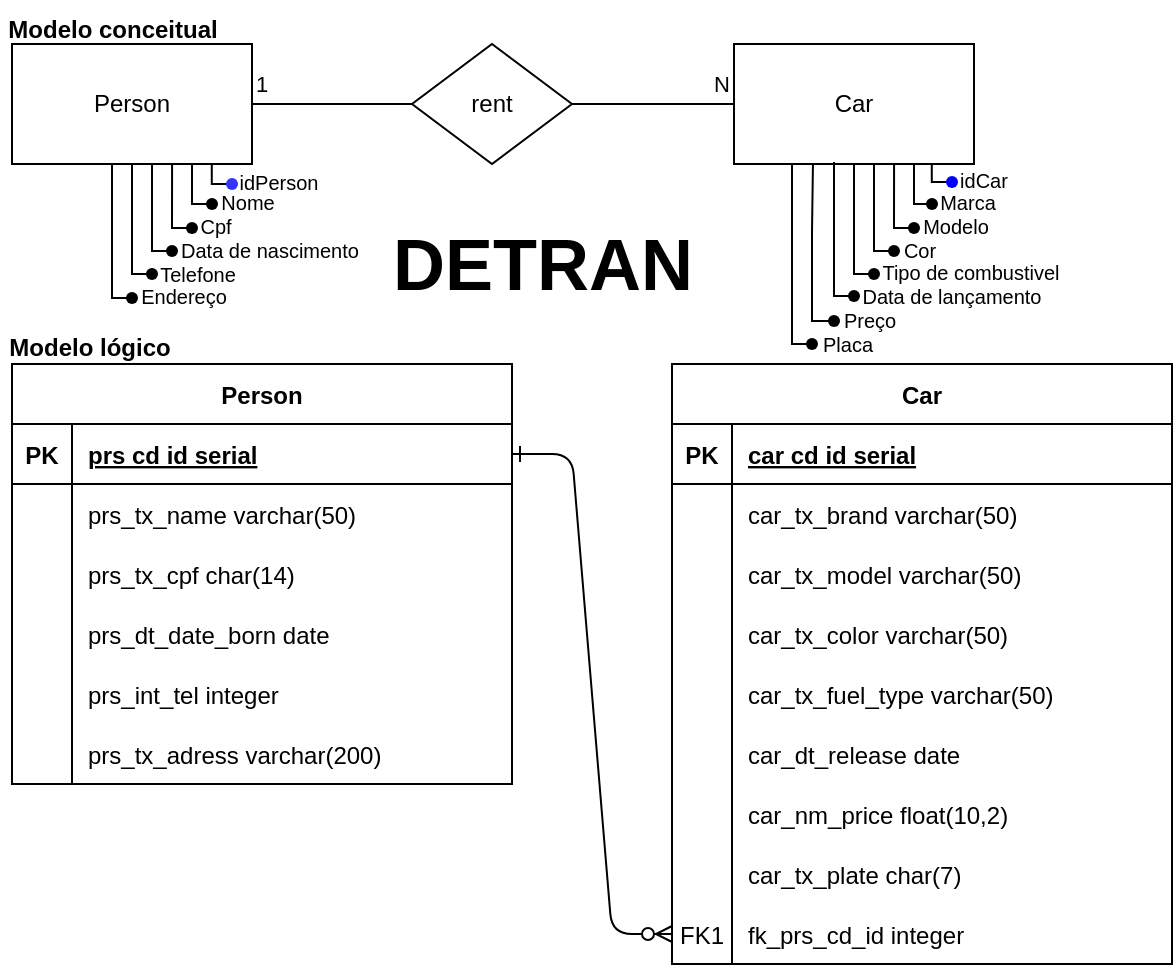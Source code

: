 <mxfile version="21.6.8" type="device">
  <diagram id="R2lEEEUBdFMjLlhIrx00" name="Page-1">
    <mxGraphModel dx="763" dy="1426" grid="1" gridSize="10" guides="1" tooltips="1" connect="1" arrows="1" fold="1" page="1" pageScale="1" pageWidth="850" pageHeight="1100" math="0" shadow="0" extFonts="Permanent Marker^https://fonts.googleapis.com/css?family=Permanent+Marker">
      <root>
        <mxCell id="0" />
        <mxCell id="1" parent="0" />
        <mxCell id="C-vyLk0tnHw3VtMMgP7b-1" value="" style="edgeStyle=entityRelationEdgeStyle;endArrow=ERzeroToMany;startArrow=ERone;endFill=1;startFill=0;entryX=0;entryY=0.5;entryDx=0;entryDy=0;" parent="1" source="C-vyLk0tnHw3VtMMgP7b-24" target="DsiTZNn70ycX-_VobmkY-86" edge="1">
          <mxGeometry width="100" height="100" relative="1" as="geometry">
            <mxPoint x="340" y="720" as="sourcePoint" />
            <mxPoint x="440" y="620" as="targetPoint" />
          </mxGeometry>
        </mxCell>
        <mxCell id="C-vyLk0tnHw3VtMMgP7b-2" value="Car" style="shape=table;startSize=30;container=1;collapsible=1;childLayout=tableLayout;fixedRows=1;rowLines=0;fontStyle=1;align=center;resizeLast=1;" parent="1" vertex="1">
          <mxGeometry x="450" y="120" width="250" height="300" as="geometry" />
        </mxCell>
        <mxCell id="C-vyLk0tnHw3VtMMgP7b-3" value="" style="shape=partialRectangle;collapsible=0;dropTarget=0;pointerEvents=0;fillColor=none;points=[[0,0.5],[1,0.5]];portConstraint=eastwest;top=0;left=0;right=0;bottom=1;" parent="C-vyLk0tnHw3VtMMgP7b-2" vertex="1">
          <mxGeometry y="30" width="250" height="30" as="geometry" />
        </mxCell>
        <mxCell id="C-vyLk0tnHw3VtMMgP7b-4" value="PK" style="shape=partialRectangle;overflow=hidden;connectable=0;fillColor=none;top=0;left=0;bottom=0;right=0;fontStyle=1;" parent="C-vyLk0tnHw3VtMMgP7b-3" vertex="1">
          <mxGeometry width="30" height="30" as="geometry">
            <mxRectangle width="30" height="30" as="alternateBounds" />
          </mxGeometry>
        </mxCell>
        <mxCell id="C-vyLk0tnHw3VtMMgP7b-5" value="car cd id serial" style="shape=partialRectangle;overflow=hidden;connectable=0;fillColor=none;top=0;left=0;bottom=0;right=0;align=left;spacingLeft=6;fontStyle=5;" parent="C-vyLk0tnHw3VtMMgP7b-3" vertex="1">
          <mxGeometry x="30" width="220" height="30" as="geometry">
            <mxRectangle width="220" height="30" as="alternateBounds" />
          </mxGeometry>
        </mxCell>
        <mxCell id="C-vyLk0tnHw3VtMMgP7b-6" value="" style="shape=partialRectangle;collapsible=0;dropTarget=0;pointerEvents=0;fillColor=none;points=[[0,0.5],[1,0.5]];portConstraint=eastwest;top=0;left=0;right=0;bottom=0;" parent="C-vyLk0tnHw3VtMMgP7b-2" vertex="1">
          <mxGeometry y="60" width="250" height="30" as="geometry" />
        </mxCell>
        <mxCell id="C-vyLk0tnHw3VtMMgP7b-7" value="" style="shape=partialRectangle;overflow=hidden;connectable=0;fillColor=none;top=0;left=0;bottom=0;right=0;" parent="C-vyLk0tnHw3VtMMgP7b-6" vertex="1">
          <mxGeometry width="30" height="30" as="geometry">
            <mxRectangle width="30" height="30" as="alternateBounds" />
          </mxGeometry>
        </mxCell>
        <mxCell id="C-vyLk0tnHw3VtMMgP7b-8" value="car_tx_brand varchar(50)" style="shape=partialRectangle;overflow=hidden;connectable=0;fillColor=none;top=0;left=0;bottom=0;right=0;align=left;spacingLeft=6;" parent="C-vyLk0tnHw3VtMMgP7b-6" vertex="1">
          <mxGeometry x="30" width="220" height="30" as="geometry">
            <mxRectangle width="220" height="30" as="alternateBounds" />
          </mxGeometry>
        </mxCell>
        <mxCell id="C-vyLk0tnHw3VtMMgP7b-9" value="" style="shape=partialRectangle;collapsible=0;dropTarget=0;pointerEvents=0;fillColor=none;points=[[0,0.5],[1,0.5]];portConstraint=eastwest;top=0;left=0;right=0;bottom=0;" parent="C-vyLk0tnHw3VtMMgP7b-2" vertex="1">
          <mxGeometry y="90" width="250" height="30" as="geometry" />
        </mxCell>
        <mxCell id="C-vyLk0tnHw3VtMMgP7b-10" value="" style="shape=partialRectangle;overflow=hidden;connectable=0;fillColor=none;top=0;left=0;bottom=0;right=0;" parent="C-vyLk0tnHw3VtMMgP7b-9" vertex="1">
          <mxGeometry width="30" height="30" as="geometry">
            <mxRectangle width="30" height="30" as="alternateBounds" />
          </mxGeometry>
        </mxCell>
        <mxCell id="C-vyLk0tnHw3VtMMgP7b-11" value="car_tx_model varchar(50)" style="shape=partialRectangle;overflow=hidden;connectable=0;fillColor=none;top=0;left=0;bottom=0;right=0;align=left;spacingLeft=6;" parent="C-vyLk0tnHw3VtMMgP7b-9" vertex="1">
          <mxGeometry x="30" width="220" height="30" as="geometry">
            <mxRectangle width="220" height="30" as="alternateBounds" />
          </mxGeometry>
        </mxCell>
        <mxCell id="DsiTZNn70ycX-_VobmkY-77" value="" style="shape=partialRectangle;collapsible=0;dropTarget=0;pointerEvents=0;fillColor=none;points=[[0,0.5],[1,0.5]];portConstraint=eastwest;top=0;left=0;right=0;bottom=0;" vertex="1" parent="C-vyLk0tnHw3VtMMgP7b-2">
          <mxGeometry y="120" width="250" height="30" as="geometry" />
        </mxCell>
        <mxCell id="DsiTZNn70ycX-_VobmkY-78" value="" style="shape=partialRectangle;overflow=hidden;connectable=0;fillColor=none;top=0;left=0;bottom=0;right=0;" vertex="1" parent="DsiTZNn70ycX-_VobmkY-77">
          <mxGeometry width="30" height="30" as="geometry">
            <mxRectangle width="30" height="30" as="alternateBounds" />
          </mxGeometry>
        </mxCell>
        <mxCell id="DsiTZNn70ycX-_VobmkY-79" value="car_tx_color varchar(50)" style="shape=partialRectangle;overflow=hidden;connectable=0;fillColor=none;top=0;left=0;bottom=0;right=0;align=left;spacingLeft=6;" vertex="1" parent="DsiTZNn70ycX-_VobmkY-77">
          <mxGeometry x="30" width="220" height="30" as="geometry">
            <mxRectangle width="220" height="30" as="alternateBounds" />
          </mxGeometry>
        </mxCell>
        <mxCell id="DsiTZNn70ycX-_VobmkY-74" value="" style="shape=partialRectangle;collapsible=0;dropTarget=0;pointerEvents=0;fillColor=none;points=[[0,0.5],[1,0.5]];portConstraint=eastwest;top=0;left=0;right=0;bottom=0;" vertex="1" parent="C-vyLk0tnHw3VtMMgP7b-2">
          <mxGeometry y="150" width="250" height="30" as="geometry" />
        </mxCell>
        <mxCell id="DsiTZNn70ycX-_VobmkY-75" value="" style="shape=partialRectangle;overflow=hidden;connectable=0;fillColor=none;top=0;left=0;bottom=0;right=0;" vertex="1" parent="DsiTZNn70ycX-_VobmkY-74">
          <mxGeometry width="30" height="30" as="geometry">
            <mxRectangle width="30" height="30" as="alternateBounds" />
          </mxGeometry>
        </mxCell>
        <mxCell id="DsiTZNn70ycX-_VobmkY-76" value="car_tx_fuel_type varchar(50)" style="shape=partialRectangle;overflow=hidden;connectable=0;fillColor=none;top=0;left=0;bottom=0;right=0;align=left;spacingLeft=6;" vertex="1" parent="DsiTZNn70ycX-_VobmkY-74">
          <mxGeometry x="30" width="220" height="30" as="geometry">
            <mxRectangle width="220" height="30" as="alternateBounds" />
          </mxGeometry>
        </mxCell>
        <mxCell id="DsiTZNn70ycX-_VobmkY-55" value="" style="shape=partialRectangle;collapsible=0;dropTarget=0;pointerEvents=0;fillColor=none;points=[[0,0.5],[1,0.5]];portConstraint=eastwest;top=0;left=0;right=0;bottom=0;" vertex="1" parent="C-vyLk0tnHw3VtMMgP7b-2">
          <mxGeometry y="180" width="250" height="30" as="geometry" />
        </mxCell>
        <mxCell id="DsiTZNn70ycX-_VobmkY-56" value="" style="shape=partialRectangle;overflow=hidden;connectable=0;fillColor=none;top=0;left=0;bottom=0;right=0;" vertex="1" parent="DsiTZNn70ycX-_VobmkY-55">
          <mxGeometry width="30" height="30" as="geometry">
            <mxRectangle width="30" height="30" as="alternateBounds" />
          </mxGeometry>
        </mxCell>
        <mxCell id="DsiTZNn70ycX-_VobmkY-57" value="car_dt_release date" style="shape=partialRectangle;overflow=hidden;connectable=0;fillColor=none;top=0;left=0;bottom=0;right=0;align=left;spacingLeft=6;" vertex="1" parent="DsiTZNn70ycX-_VobmkY-55">
          <mxGeometry x="30" width="220" height="30" as="geometry">
            <mxRectangle width="220" height="30" as="alternateBounds" />
          </mxGeometry>
        </mxCell>
        <mxCell id="DsiTZNn70ycX-_VobmkY-97" value="" style="shape=partialRectangle;collapsible=0;dropTarget=0;pointerEvents=0;fillColor=none;points=[[0,0.5],[1,0.5]];portConstraint=eastwest;top=0;left=0;right=0;bottom=0;" vertex="1" parent="C-vyLk0tnHw3VtMMgP7b-2">
          <mxGeometry y="210" width="250" height="30" as="geometry" />
        </mxCell>
        <mxCell id="DsiTZNn70ycX-_VobmkY-98" value="" style="shape=partialRectangle;overflow=hidden;connectable=0;fillColor=none;top=0;left=0;bottom=0;right=0;" vertex="1" parent="DsiTZNn70ycX-_VobmkY-97">
          <mxGeometry width="30" height="30" as="geometry">
            <mxRectangle width="30" height="30" as="alternateBounds" />
          </mxGeometry>
        </mxCell>
        <mxCell id="DsiTZNn70ycX-_VobmkY-99" value="car_nm_price float(10,2)" style="shape=partialRectangle;overflow=hidden;connectable=0;fillColor=none;top=0;left=0;bottom=0;right=0;align=left;spacingLeft=6;" vertex="1" parent="DsiTZNn70ycX-_VobmkY-97">
          <mxGeometry x="30" width="220" height="30" as="geometry">
            <mxRectangle width="220" height="30" as="alternateBounds" />
          </mxGeometry>
        </mxCell>
        <mxCell id="DsiTZNn70ycX-_VobmkY-100" value="" style="shape=partialRectangle;collapsible=0;dropTarget=0;pointerEvents=0;fillColor=none;points=[[0,0.5],[1,0.5]];portConstraint=eastwest;top=0;left=0;right=0;bottom=0;" vertex="1" parent="C-vyLk0tnHw3VtMMgP7b-2">
          <mxGeometry y="240" width="250" height="30" as="geometry" />
        </mxCell>
        <mxCell id="DsiTZNn70ycX-_VobmkY-101" value="" style="shape=partialRectangle;overflow=hidden;connectable=0;fillColor=none;top=0;left=0;bottom=0;right=0;" vertex="1" parent="DsiTZNn70ycX-_VobmkY-100">
          <mxGeometry width="30" height="30" as="geometry">
            <mxRectangle width="30" height="30" as="alternateBounds" />
          </mxGeometry>
        </mxCell>
        <mxCell id="DsiTZNn70ycX-_VobmkY-102" value="car_tx_plate char(7)" style="shape=partialRectangle;overflow=hidden;connectable=0;fillColor=none;top=0;left=0;bottom=0;right=0;align=left;spacingLeft=6;" vertex="1" parent="DsiTZNn70ycX-_VobmkY-100">
          <mxGeometry x="30" width="220" height="30" as="geometry">
            <mxRectangle width="220" height="30" as="alternateBounds" />
          </mxGeometry>
        </mxCell>
        <mxCell id="DsiTZNn70ycX-_VobmkY-86" value="" style="shape=partialRectangle;collapsible=0;dropTarget=0;pointerEvents=0;fillColor=none;points=[[0,0.5],[1,0.5]];portConstraint=eastwest;top=0;left=0;right=0;bottom=0;" vertex="1" parent="C-vyLk0tnHw3VtMMgP7b-2">
          <mxGeometry y="270" width="250" height="30" as="geometry" />
        </mxCell>
        <mxCell id="DsiTZNn70ycX-_VobmkY-87" value="FK1" style="shape=partialRectangle;overflow=hidden;connectable=0;fillColor=none;top=0;left=0;bottom=0;right=0;" vertex="1" parent="DsiTZNn70ycX-_VobmkY-86">
          <mxGeometry width="30" height="30" as="geometry">
            <mxRectangle width="30" height="30" as="alternateBounds" />
          </mxGeometry>
        </mxCell>
        <mxCell id="DsiTZNn70ycX-_VobmkY-88" value="fk_prs_cd_id integer" style="shape=partialRectangle;overflow=hidden;connectable=0;fillColor=none;top=0;left=0;bottom=0;right=0;align=left;spacingLeft=6;" vertex="1" parent="DsiTZNn70ycX-_VobmkY-86">
          <mxGeometry x="30" width="220" height="30" as="geometry">
            <mxRectangle width="220" height="30" as="alternateBounds" />
          </mxGeometry>
        </mxCell>
        <mxCell id="C-vyLk0tnHw3VtMMgP7b-23" value="Person" style="shape=table;startSize=30;container=1;collapsible=1;childLayout=tableLayout;fixedRows=1;rowLines=0;fontStyle=1;align=center;resizeLast=1;" parent="1" vertex="1">
          <mxGeometry x="120" y="120" width="250" height="210" as="geometry" />
        </mxCell>
        <mxCell id="C-vyLk0tnHw3VtMMgP7b-24" value="" style="shape=partialRectangle;collapsible=0;dropTarget=0;pointerEvents=0;fillColor=none;points=[[0,0.5],[1,0.5]];portConstraint=eastwest;top=0;left=0;right=0;bottom=1;" parent="C-vyLk0tnHw3VtMMgP7b-23" vertex="1">
          <mxGeometry y="30" width="250" height="30" as="geometry" />
        </mxCell>
        <mxCell id="C-vyLk0tnHw3VtMMgP7b-25" value="PK" style="shape=partialRectangle;overflow=hidden;connectable=0;fillColor=none;top=0;left=0;bottom=0;right=0;fontStyle=1;" parent="C-vyLk0tnHw3VtMMgP7b-24" vertex="1">
          <mxGeometry width="30" height="30" as="geometry">
            <mxRectangle width="30" height="30" as="alternateBounds" />
          </mxGeometry>
        </mxCell>
        <mxCell id="C-vyLk0tnHw3VtMMgP7b-26" value="prs cd id serial" style="shape=partialRectangle;overflow=hidden;connectable=0;fillColor=none;top=0;left=0;bottom=0;right=0;align=left;spacingLeft=6;fontStyle=5;" parent="C-vyLk0tnHw3VtMMgP7b-24" vertex="1">
          <mxGeometry x="30" width="220" height="30" as="geometry">
            <mxRectangle width="220" height="30" as="alternateBounds" />
          </mxGeometry>
        </mxCell>
        <mxCell id="C-vyLk0tnHw3VtMMgP7b-27" value="" style="shape=partialRectangle;collapsible=0;dropTarget=0;pointerEvents=0;fillColor=none;points=[[0,0.5],[1,0.5]];portConstraint=eastwest;top=0;left=0;right=0;bottom=0;" parent="C-vyLk0tnHw3VtMMgP7b-23" vertex="1">
          <mxGeometry y="60" width="250" height="30" as="geometry" />
        </mxCell>
        <mxCell id="C-vyLk0tnHw3VtMMgP7b-28" value="" style="shape=partialRectangle;overflow=hidden;connectable=0;fillColor=none;top=0;left=0;bottom=0;right=0;" parent="C-vyLk0tnHw3VtMMgP7b-27" vertex="1">
          <mxGeometry width="30" height="30" as="geometry">
            <mxRectangle width="30" height="30" as="alternateBounds" />
          </mxGeometry>
        </mxCell>
        <mxCell id="C-vyLk0tnHw3VtMMgP7b-29" value="prs_tx_name varchar(50)" style="shape=partialRectangle;overflow=hidden;connectable=0;fillColor=none;top=0;left=0;bottom=0;right=0;align=left;spacingLeft=6;" parent="C-vyLk0tnHw3VtMMgP7b-27" vertex="1">
          <mxGeometry x="30" width="220" height="30" as="geometry">
            <mxRectangle width="220" height="30" as="alternateBounds" />
          </mxGeometry>
        </mxCell>
        <mxCell id="DsiTZNn70ycX-_VobmkY-1" value="" style="shape=partialRectangle;collapsible=0;dropTarget=0;pointerEvents=0;fillColor=none;points=[[0,0.5],[1,0.5]];portConstraint=eastwest;top=0;left=0;right=0;bottom=0;" vertex="1" parent="C-vyLk0tnHw3VtMMgP7b-23">
          <mxGeometry y="90" width="250" height="30" as="geometry" />
        </mxCell>
        <mxCell id="DsiTZNn70ycX-_VobmkY-2" value="" style="shape=partialRectangle;overflow=hidden;connectable=0;fillColor=none;top=0;left=0;bottom=0;right=0;" vertex="1" parent="DsiTZNn70ycX-_VobmkY-1">
          <mxGeometry width="30" height="30" as="geometry">
            <mxRectangle width="30" height="30" as="alternateBounds" />
          </mxGeometry>
        </mxCell>
        <mxCell id="DsiTZNn70ycX-_VobmkY-3" value="prs_tx_cpf char(14)" style="shape=partialRectangle;overflow=hidden;connectable=0;fillColor=none;top=0;left=0;bottom=0;right=0;align=left;spacingLeft=6;" vertex="1" parent="DsiTZNn70ycX-_VobmkY-1">
          <mxGeometry x="30" width="220" height="30" as="geometry">
            <mxRectangle width="220" height="30" as="alternateBounds" />
          </mxGeometry>
        </mxCell>
        <mxCell id="DsiTZNn70ycX-_VobmkY-4" value="" style="shape=partialRectangle;collapsible=0;dropTarget=0;pointerEvents=0;fillColor=none;points=[[0,0.5],[1,0.5]];portConstraint=eastwest;top=0;left=0;right=0;bottom=0;" vertex="1" parent="C-vyLk0tnHw3VtMMgP7b-23">
          <mxGeometry y="120" width="250" height="30" as="geometry" />
        </mxCell>
        <mxCell id="DsiTZNn70ycX-_VobmkY-5" value="" style="shape=partialRectangle;overflow=hidden;connectable=0;fillColor=none;top=0;left=0;bottom=0;right=0;" vertex="1" parent="DsiTZNn70ycX-_VobmkY-4">
          <mxGeometry width="30" height="30" as="geometry">
            <mxRectangle width="30" height="30" as="alternateBounds" />
          </mxGeometry>
        </mxCell>
        <mxCell id="DsiTZNn70ycX-_VobmkY-6" value="prs_dt_date_born date" style="shape=partialRectangle;overflow=hidden;connectable=0;fillColor=none;top=0;left=0;bottom=0;right=0;align=left;spacingLeft=6;" vertex="1" parent="DsiTZNn70ycX-_VobmkY-4">
          <mxGeometry x="30" width="220" height="30" as="geometry">
            <mxRectangle width="220" height="30" as="alternateBounds" />
          </mxGeometry>
        </mxCell>
        <mxCell id="DsiTZNn70ycX-_VobmkY-7" value="" style="shape=partialRectangle;collapsible=0;dropTarget=0;pointerEvents=0;fillColor=none;points=[[0,0.5],[1,0.5]];portConstraint=eastwest;top=0;left=0;right=0;bottom=0;" vertex="1" parent="C-vyLk0tnHw3VtMMgP7b-23">
          <mxGeometry y="150" width="250" height="30" as="geometry" />
        </mxCell>
        <mxCell id="DsiTZNn70ycX-_VobmkY-8" value="" style="shape=partialRectangle;overflow=hidden;connectable=0;fillColor=none;top=0;left=0;bottom=0;right=0;" vertex="1" parent="DsiTZNn70ycX-_VobmkY-7">
          <mxGeometry width="30" height="30" as="geometry">
            <mxRectangle width="30" height="30" as="alternateBounds" />
          </mxGeometry>
        </mxCell>
        <mxCell id="DsiTZNn70ycX-_VobmkY-9" value="prs_int_tel integer" style="shape=partialRectangle;overflow=hidden;connectable=0;fillColor=none;top=0;left=0;bottom=0;right=0;align=left;spacingLeft=6;" vertex="1" parent="DsiTZNn70ycX-_VobmkY-7">
          <mxGeometry x="30" width="220" height="30" as="geometry">
            <mxRectangle width="220" height="30" as="alternateBounds" />
          </mxGeometry>
        </mxCell>
        <mxCell id="DsiTZNn70ycX-_VobmkY-33" value="" style="shape=partialRectangle;collapsible=0;dropTarget=0;pointerEvents=0;fillColor=none;points=[[0,0.5],[1,0.5]];portConstraint=eastwest;top=0;left=0;right=0;bottom=0;" vertex="1" parent="C-vyLk0tnHw3VtMMgP7b-23">
          <mxGeometry y="180" width="250" height="30" as="geometry" />
        </mxCell>
        <mxCell id="DsiTZNn70ycX-_VobmkY-34" value="" style="shape=partialRectangle;overflow=hidden;connectable=0;fillColor=none;top=0;left=0;bottom=0;right=0;" vertex="1" parent="DsiTZNn70ycX-_VobmkY-33">
          <mxGeometry width="30" height="30" as="geometry">
            <mxRectangle width="30" height="30" as="alternateBounds" />
          </mxGeometry>
        </mxCell>
        <mxCell id="DsiTZNn70ycX-_VobmkY-35" value="prs_tx_adress varchar(200)" style="shape=partialRectangle;overflow=hidden;connectable=0;fillColor=none;top=0;left=0;bottom=0;right=0;align=left;spacingLeft=6;" vertex="1" parent="DsiTZNn70ycX-_VobmkY-33">
          <mxGeometry x="30" width="220" height="30" as="geometry">
            <mxRectangle width="220" height="30" as="alternateBounds" />
          </mxGeometry>
        </mxCell>
        <mxCell id="DsiTZNn70ycX-_VobmkY-10" value="Person" style="rounded=0;whiteSpace=wrap;html=1;" vertex="1" parent="1">
          <mxGeometry x="120" y="-40" width="120" height="60" as="geometry" />
        </mxCell>
        <mxCell id="DsiTZNn70ycX-_VobmkY-12" value="rent" style="rhombus;whiteSpace=wrap;html=1;" vertex="1" parent="1">
          <mxGeometry x="320" y="-40" width="80" height="60" as="geometry" />
        </mxCell>
        <mxCell id="DsiTZNn70ycX-_VobmkY-13" value="" style="endArrow=none;html=1;rounded=0;exitX=1;exitY=0.5;exitDx=0;exitDy=0;entryX=0;entryY=0.5;entryDx=0;entryDy=0;" edge="1" parent="1" source="DsiTZNn70ycX-_VobmkY-10" target="DsiTZNn70ycX-_VobmkY-12">
          <mxGeometry width="50" height="50" relative="1" as="geometry">
            <mxPoint x="360" y="150" as="sourcePoint" />
            <mxPoint x="410" y="100" as="targetPoint" />
          </mxGeometry>
        </mxCell>
        <mxCell id="DsiTZNn70ycX-_VobmkY-14" value="" style="endArrow=none;html=1;rounded=0;entryX=0;entryY=0.5;entryDx=0;entryDy=0;" edge="1" parent="1">
          <mxGeometry width="50" height="50" relative="1" as="geometry">
            <mxPoint x="400" y="-10" as="sourcePoint" />
            <mxPoint x="490" y="-10" as="targetPoint" />
          </mxGeometry>
        </mxCell>
        <mxCell id="DsiTZNn70ycX-_VobmkY-16" style="edgeStyle=orthogonalEdgeStyle;rounded=0;orthogonalLoop=1;jettySize=auto;html=1;entryX=0.75;entryY=1;entryDx=0;entryDy=0;endArrow=none;endFill=0;" edge="1" parent="1" source="DsiTZNn70ycX-_VobmkY-15" target="DsiTZNn70ycX-_VobmkY-10">
          <mxGeometry relative="1" as="geometry" />
        </mxCell>
        <mxCell id="DsiTZNn70ycX-_VobmkY-15" value="" style="shape=waypoint;sketch=0;fillStyle=solid;size=6;pointerEvents=1;points=[];fillColor=none;resizable=0;rotatable=0;perimeter=centerPerimeter;snapToPoint=1;" vertex="1" parent="1">
          <mxGeometry x="210" y="30" width="20" height="20" as="geometry" />
        </mxCell>
        <mxCell id="DsiTZNn70ycX-_VobmkY-18" value="&lt;font style=&quot;font-size: 10px;&quot;&gt;Nome&lt;/font&gt;" style="text;html=1;strokeColor=none;fillColor=none;align=center;verticalAlign=middle;whiteSpace=wrap;rounded=0;" vertex="1" parent="1">
          <mxGeometry x="220" y="31" width="36" height="15" as="geometry" />
        </mxCell>
        <mxCell id="DsiTZNn70ycX-_VobmkY-19" value="&lt;font style=&quot;font-size: 10px;&quot;&gt;Cpf&lt;/font&gt;" style="text;html=1;strokeColor=none;fillColor=none;align=center;verticalAlign=middle;whiteSpace=wrap;rounded=0;" vertex="1" parent="1">
          <mxGeometry x="209" y="43" width="26" height="15" as="geometry" />
        </mxCell>
        <mxCell id="DsiTZNn70ycX-_VobmkY-21" style="edgeStyle=orthogonalEdgeStyle;rounded=0;orthogonalLoop=1;jettySize=auto;html=1;entryX=0.667;entryY=1;entryDx=0;entryDy=0;entryPerimeter=0;endArrow=none;endFill=0;" edge="1" parent="1" source="DsiTZNn70ycX-_VobmkY-20" target="DsiTZNn70ycX-_VobmkY-10">
          <mxGeometry relative="1" as="geometry" />
        </mxCell>
        <mxCell id="DsiTZNn70ycX-_VobmkY-20" value="" style="shape=waypoint;sketch=0;fillStyle=solid;size=6;pointerEvents=1;points=[];fillColor=none;resizable=0;rotatable=0;perimeter=centerPerimeter;snapToPoint=1;" vertex="1" parent="1">
          <mxGeometry x="200" y="42" width="20" height="20" as="geometry" />
        </mxCell>
        <mxCell id="DsiTZNn70ycX-_VobmkY-23" value="&lt;font style=&quot;font-size: 10px;&quot;&gt;Data de nascimento&lt;/font&gt;" style="text;html=1;strokeColor=none;fillColor=none;align=center;verticalAlign=middle;whiteSpace=wrap;rounded=0;" vertex="1" parent="1">
          <mxGeometry x="201" y="55" width="96" height="15" as="geometry" />
        </mxCell>
        <mxCell id="DsiTZNn70ycX-_VobmkY-25" style="edgeStyle=orthogonalEdgeStyle;shape=connector;rounded=0;orthogonalLoop=1;jettySize=auto;html=1;labelBackgroundColor=default;strokeColor=default;fontFamily=Helvetica;fontSize=11;fontColor=default;endArrow=none;endFill=0;" edge="1" parent="1" source="DsiTZNn70ycX-_VobmkY-24">
          <mxGeometry relative="1" as="geometry">
            <mxPoint x="214" y="64.5" as="sourcePoint" />
            <mxPoint x="190" y="20" as="targetPoint" />
            <Array as="points">
              <mxPoint x="190" y="64" />
            </Array>
          </mxGeometry>
        </mxCell>
        <mxCell id="DsiTZNn70ycX-_VobmkY-24" value="" style="shape=waypoint;sketch=0;fillStyle=solid;size=6;pointerEvents=1;points=[];fillColor=none;resizable=0;rotatable=0;perimeter=centerPerimeter;snapToPoint=1;" vertex="1" parent="1">
          <mxGeometry x="190" y="53.5" width="20" height="20" as="geometry" />
        </mxCell>
        <mxCell id="DsiTZNn70ycX-_VobmkY-27" value="&lt;font style=&quot;font-size: 10px;&quot;&gt;Telefone&lt;/font&gt;" style="text;html=1;strokeColor=none;fillColor=none;align=center;verticalAlign=middle;whiteSpace=wrap;rounded=0;" vertex="1" parent="1">
          <mxGeometry x="190" y="67" width="46" height="15" as="geometry" />
        </mxCell>
        <mxCell id="DsiTZNn70ycX-_VobmkY-29" style="edgeStyle=orthogonalEdgeStyle;shape=connector;rounded=0;orthogonalLoop=1;jettySize=auto;html=1;labelBackgroundColor=default;strokeColor=default;fontFamily=Helvetica;fontSize=11;fontColor=default;endArrow=none;endFill=0;entryX=0.5;entryY=1;entryDx=0;entryDy=0;" edge="1" parent="1" source="DsiTZNn70ycX-_VobmkY-28" target="DsiTZNn70ycX-_VobmkY-10">
          <mxGeometry relative="1" as="geometry">
            <mxPoint x="180" y="78" as="targetPoint" />
            <Array as="points">
              <mxPoint x="180" y="75" />
            </Array>
          </mxGeometry>
        </mxCell>
        <mxCell id="DsiTZNn70ycX-_VobmkY-28" value="" style="shape=waypoint;sketch=0;fillStyle=solid;size=6;pointerEvents=1;points=[];fillColor=none;resizable=0;rotatable=0;perimeter=centerPerimeter;snapToPoint=1;" vertex="1" parent="1">
          <mxGeometry x="180" y="65" width="20" height="20" as="geometry" />
        </mxCell>
        <mxCell id="DsiTZNn70ycX-_VobmkY-30" value="&lt;font style=&quot;font-size: 10px;&quot;&gt;Endereço&lt;/font&gt;" style="text;html=1;strokeColor=none;fillColor=none;align=center;verticalAlign=middle;whiteSpace=wrap;rounded=0;" vertex="1" parent="1">
          <mxGeometry x="183" y="78" width="46" height="15" as="geometry" />
        </mxCell>
        <mxCell id="DsiTZNn70ycX-_VobmkY-32" style="edgeStyle=orthogonalEdgeStyle;shape=connector;rounded=0;orthogonalLoop=1;jettySize=auto;html=1;labelBackgroundColor=default;strokeColor=default;fontFamily=Helvetica;fontSize=11;fontColor=default;endArrow=none;endFill=0;" edge="1" parent="1" source="DsiTZNn70ycX-_VobmkY-31">
          <mxGeometry relative="1" as="geometry">
            <mxPoint x="170" y="20" as="targetPoint" />
            <Array as="points">
              <mxPoint x="170" y="87" />
            </Array>
          </mxGeometry>
        </mxCell>
        <mxCell id="DsiTZNn70ycX-_VobmkY-31" value="" style="shape=waypoint;sketch=0;fillStyle=solid;size=6;pointerEvents=1;points=[];fillColor=none;resizable=0;rotatable=0;perimeter=centerPerimeter;snapToPoint=1;" vertex="1" parent="1">
          <mxGeometry x="170" y="77" width="20" height="20" as="geometry" />
        </mxCell>
        <mxCell id="DsiTZNn70ycX-_VobmkY-36" value="1" style="text;html=1;strokeColor=none;fillColor=none;align=center;verticalAlign=middle;whiteSpace=wrap;rounded=0;fontSize=11;fontFamily=Helvetica;fontColor=default;" vertex="1" parent="1">
          <mxGeometry x="240" y="-30" width="10" height="20" as="geometry" />
        </mxCell>
        <mxCell id="DsiTZNn70ycX-_VobmkY-37" value="N" style="text;html=1;strokeColor=none;fillColor=none;align=center;verticalAlign=middle;whiteSpace=wrap;rounded=0;fontSize=11;fontFamily=Helvetica;fontColor=default;" vertex="1" parent="1">
          <mxGeometry x="470" y="-30" width="10" height="20" as="geometry" />
        </mxCell>
        <mxCell id="DsiTZNn70ycX-_VobmkY-38" value="Car" style="rounded=0;whiteSpace=wrap;html=1;" vertex="1" parent="1">
          <mxGeometry x="481" y="-40" width="120" height="60" as="geometry" />
        </mxCell>
        <mxCell id="DsiTZNn70ycX-_VobmkY-39" style="edgeStyle=orthogonalEdgeStyle;rounded=0;orthogonalLoop=1;jettySize=auto;html=1;entryX=0.75;entryY=1;entryDx=0;entryDy=0;endArrow=none;endFill=0;" edge="1" parent="1" source="DsiTZNn70ycX-_VobmkY-40" target="DsiTZNn70ycX-_VobmkY-38">
          <mxGeometry relative="1" as="geometry" />
        </mxCell>
        <mxCell id="DsiTZNn70ycX-_VobmkY-40" value="" style="shape=waypoint;sketch=0;fillStyle=solid;size=6;pointerEvents=1;points=[];fillColor=none;resizable=0;rotatable=0;perimeter=centerPerimeter;snapToPoint=1;" vertex="1" parent="1">
          <mxGeometry x="570" y="30" width="20" height="20" as="geometry" />
        </mxCell>
        <mxCell id="DsiTZNn70ycX-_VobmkY-41" value="&lt;font style=&quot;font-size: 10px;&quot;&gt;Marca&lt;/font&gt;" style="text;html=1;strokeColor=none;fillColor=none;align=center;verticalAlign=middle;whiteSpace=wrap;rounded=0;" vertex="1" parent="1">
          <mxGeometry x="580" y="31" width="36" height="15" as="geometry" />
        </mxCell>
        <mxCell id="DsiTZNn70ycX-_VobmkY-42" value="&lt;span style=&quot;font-size: 10px;&quot;&gt;Modelo&lt;/span&gt;" style="text;html=1;strokeColor=none;fillColor=none;align=center;verticalAlign=middle;whiteSpace=wrap;rounded=0;" vertex="1" parent="1">
          <mxGeometry x="574" y="42" width="36" height="17" as="geometry" />
        </mxCell>
        <mxCell id="DsiTZNn70ycX-_VobmkY-43" style="edgeStyle=orthogonalEdgeStyle;rounded=0;orthogonalLoop=1;jettySize=auto;html=1;entryX=0.667;entryY=1;entryDx=0;entryDy=0;entryPerimeter=0;endArrow=none;endFill=0;" edge="1" parent="1" source="DsiTZNn70ycX-_VobmkY-44" target="DsiTZNn70ycX-_VobmkY-38">
          <mxGeometry relative="1" as="geometry" />
        </mxCell>
        <mxCell id="DsiTZNn70ycX-_VobmkY-44" value="" style="shape=waypoint;sketch=0;fillStyle=solid;size=6;pointerEvents=1;points=[];fillColor=none;resizable=0;rotatable=0;perimeter=centerPerimeter;snapToPoint=1;" vertex="1" parent="1">
          <mxGeometry x="561" y="42" width="20" height="20" as="geometry" />
        </mxCell>
        <mxCell id="DsiTZNn70ycX-_VobmkY-45" value="&lt;font style=&quot;font-size: 10px;&quot;&gt;Data de lançamento&lt;/font&gt;" style="text;html=1;strokeColor=none;fillColor=none;align=center;verticalAlign=middle;whiteSpace=wrap;rounded=0;" vertex="1" parent="1">
          <mxGeometry x="542" y="78" width="96" height="15" as="geometry" />
        </mxCell>
        <mxCell id="DsiTZNn70ycX-_VobmkY-46" style="edgeStyle=orthogonalEdgeStyle;shape=connector;rounded=0;orthogonalLoop=1;jettySize=auto;html=1;labelBackgroundColor=default;strokeColor=default;fontFamily=Helvetica;fontSize=11;fontColor=default;endArrow=none;endFill=0;" edge="1" parent="1" source="DsiTZNn70ycX-_VobmkY-47">
          <mxGeometry relative="1" as="geometry">
            <mxPoint x="575" y="64.5" as="sourcePoint" />
            <mxPoint x="551" y="20" as="targetPoint" />
            <Array as="points">
              <mxPoint x="551" y="64" />
            </Array>
          </mxGeometry>
        </mxCell>
        <mxCell id="DsiTZNn70ycX-_VobmkY-47" value="" style="shape=waypoint;sketch=0;fillStyle=solid;size=6;pointerEvents=1;points=[];fillColor=none;resizable=0;rotatable=0;perimeter=centerPerimeter;snapToPoint=1;" vertex="1" parent="1">
          <mxGeometry x="551" y="53.5" width="20" height="20" as="geometry" />
        </mxCell>
        <mxCell id="DsiTZNn70ycX-_VobmkY-48" value="&lt;font style=&quot;font-size: 10px;&quot;&gt;Tipo de combustivel&lt;/font&gt;" style="text;html=1;strokeColor=none;fillColor=none;align=center;verticalAlign=middle;whiteSpace=wrap;rounded=0;" vertex="1" parent="1">
          <mxGeometry x="552" y="66" width="95" height="15" as="geometry" />
        </mxCell>
        <mxCell id="DsiTZNn70ycX-_VobmkY-49" style="edgeStyle=orthogonalEdgeStyle;shape=connector;rounded=0;orthogonalLoop=1;jettySize=auto;html=1;labelBackgroundColor=default;strokeColor=default;fontFamily=Helvetica;fontSize=11;fontColor=default;endArrow=none;endFill=0;entryX=0.5;entryY=1;entryDx=0;entryDy=0;" edge="1" parent="1" source="DsiTZNn70ycX-_VobmkY-50" target="DsiTZNn70ycX-_VobmkY-38">
          <mxGeometry relative="1" as="geometry">
            <mxPoint x="541" y="78" as="targetPoint" />
            <Array as="points">
              <mxPoint x="541" y="75" />
            </Array>
          </mxGeometry>
        </mxCell>
        <mxCell id="DsiTZNn70ycX-_VobmkY-50" value="" style="shape=waypoint;sketch=0;fillStyle=solid;size=6;pointerEvents=1;points=[];fillColor=none;resizable=0;rotatable=0;perimeter=centerPerimeter;snapToPoint=1;" vertex="1" parent="1">
          <mxGeometry x="541" y="65" width="20" height="20" as="geometry" />
        </mxCell>
        <mxCell id="DsiTZNn70ycX-_VobmkY-51" value="&lt;font style=&quot;font-size: 10px;&quot;&gt;Cor&lt;/font&gt;" style="text;html=1;strokeColor=none;fillColor=none;align=center;verticalAlign=middle;whiteSpace=wrap;rounded=0;" vertex="1" parent="1">
          <mxGeometry x="563" y="55" width="22" height="15" as="geometry" />
        </mxCell>
        <mxCell id="DsiTZNn70ycX-_VobmkY-52" style="edgeStyle=orthogonalEdgeStyle;shape=connector;rounded=0;orthogonalLoop=1;jettySize=auto;html=1;labelBackgroundColor=default;strokeColor=default;fontFamily=Helvetica;fontSize=11;fontColor=default;endArrow=none;endFill=0;" edge="1" parent="1" source="DsiTZNn70ycX-_VobmkY-53">
          <mxGeometry relative="1" as="geometry">
            <mxPoint x="531" y="19" as="targetPoint" />
            <Array as="points">
              <mxPoint x="531" y="86" />
            </Array>
            <mxPoint x="541" y="85" as="sourcePoint" />
          </mxGeometry>
        </mxCell>
        <mxCell id="DsiTZNn70ycX-_VobmkY-53" value="" style="shape=waypoint;sketch=0;fillStyle=solid;size=6;pointerEvents=1;points=[];fillColor=none;resizable=0;rotatable=0;perimeter=centerPerimeter;snapToPoint=1;" vertex="1" parent="1">
          <mxGeometry x="531" y="76" width="20" height="20" as="geometry" />
        </mxCell>
        <mxCell id="DsiTZNn70ycX-_VobmkY-89" value="&lt;span style=&quot;font-size: 10px;&quot;&gt;Preço&lt;/span&gt;" style="text;html=1;strokeColor=none;fillColor=none;align=center;verticalAlign=middle;whiteSpace=wrap;rounded=0;" vertex="1" parent="1">
          <mxGeometry x="533" y="89" width="32" height="17" as="geometry" />
        </mxCell>
        <mxCell id="DsiTZNn70ycX-_VobmkY-91" style="edgeStyle=orthogonalEdgeStyle;shape=connector;rounded=0;orthogonalLoop=1;jettySize=auto;html=1;entryX=0.329;entryY=0.996;entryDx=0;entryDy=0;entryPerimeter=0;labelBackgroundColor=default;strokeColor=default;fontFamily=Helvetica;fontSize=11;fontColor=default;endArrow=none;endFill=0;" edge="1" parent="1" source="DsiTZNn70ycX-_VobmkY-90" target="DsiTZNn70ycX-_VobmkY-38">
          <mxGeometry relative="1" as="geometry">
            <Array as="points">
              <mxPoint x="520" y="99" />
              <mxPoint x="520" y="54" />
              <mxPoint x="521" y="54" />
            </Array>
          </mxGeometry>
        </mxCell>
        <mxCell id="DsiTZNn70ycX-_VobmkY-90" value="" style="shape=waypoint;sketch=0;fillStyle=solid;size=6;pointerEvents=1;points=[];fillColor=none;resizable=0;rotatable=0;perimeter=centerPerimeter;snapToPoint=1;" vertex="1" parent="1">
          <mxGeometry x="521" y="88.5" width="20" height="20" as="geometry" />
        </mxCell>
        <mxCell id="DsiTZNn70ycX-_VobmkY-93" value="&lt;span style=&quot;font-size: 10px;&quot;&gt;Placa&lt;/span&gt;" style="text;html=1;strokeColor=none;fillColor=none;align=center;verticalAlign=middle;whiteSpace=wrap;rounded=0;" vertex="1" parent="1">
          <mxGeometry x="522" y="101" width="32" height="17" as="geometry" />
        </mxCell>
        <mxCell id="DsiTZNn70ycX-_VobmkY-95" style="edgeStyle=orthogonalEdgeStyle;shape=connector;rounded=0;orthogonalLoop=1;jettySize=auto;html=1;entryX=0.25;entryY=1;entryDx=0;entryDy=0;labelBackgroundColor=default;strokeColor=default;fontFamily=Helvetica;fontSize=11;fontColor=default;endArrow=none;endFill=0;" edge="1" parent="1" source="DsiTZNn70ycX-_VobmkY-94" target="DsiTZNn70ycX-_VobmkY-38">
          <mxGeometry relative="1" as="geometry">
            <Array as="points">
              <mxPoint x="510" y="110" />
              <mxPoint x="510" y="20" />
            </Array>
          </mxGeometry>
        </mxCell>
        <mxCell id="DsiTZNn70ycX-_VobmkY-94" value="" style="shape=waypoint;sketch=0;fillStyle=solid;size=6;pointerEvents=1;points=[];fillColor=none;resizable=0;rotatable=0;perimeter=centerPerimeter;snapToPoint=1;" vertex="1" parent="1">
          <mxGeometry x="510" y="100" width="20" height="20" as="geometry" />
        </mxCell>
        <mxCell id="DsiTZNn70ycX-_VobmkY-105" style="edgeStyle=orthogonalEdgeStyle;shape=connector;rounded=0;orthogonalLoop=1;jettySize=auto;html=1;labelBackgroundColor=default;strokeColor=default;fontFamily=Helvetica;fontSize=11;fontColor=default;endArrow=none;endFill=0;entryX=0.849;entryY=0.997;entryDx=0;entryDy=0;entryPerimeter=0;" edge="1" parent="1" source="DsiTZNn70ycX-_VobmkY-103">
          <mxGeometry relative="1" as="geometry">
            <mxPoint x="234" y="30" as="sourcePoint" />
            <mxPoint x="219.88" y="19.82" as="targetPoint" />
          </mxGeometry>
        </mxCell>
        <mxCell id="DsiTZNn70ycX-_VobmkY-103" value="" style="shape=waypoint;sketch=0;fillStyle=solid;size=6;pointerEvents=1;points=[];fillColor=none;resizable=0;rotatable=0;perimeter=centerPerimeter;snapToPoint=1;fontFamily=Helvetica;fontSize=11;fontColor=default;strokeColor=#3333FF;" vertex="1" parent="1">
          <mxGeometry x="220" y="20" width="20" height="20" as="geometry" />
        </mxCell>
        <mxCell id="DsiTZNn70ycX-_VobmkY-106" value="&lt;span style=&quot;font-size: 10px;&quot;&gt;idPerson&lt;/span&gt;" style="text;html=1;strokeColor=none;fillColor=none;align=center;verticalAlign=middle;whiteSpace=wrap;rounded=0;" vertex="1" parent="1">
          <mxGeometry x="233" y="21" width="41" height="15" as="geometry" />
        </mxCell>
        <mxCell id="DsiTZNn70ycX-_VobmkY-110" style="edgeStyle=orthogonalEdgeStyle;shape=connector;rounded=0;orthogonalLoop=1;jettySize=auto;html=1;entryX=-0.016;entryY=0.063;entryDx=0;entryDy=0;entryPerimeter=0;labelBackgroundColor=default;strokeColor=default;fontFamily=Helvetica;fontSize=11;fontColor=default;endArrow=none;endFill=0;" edge="1" parent="1" source="DsiTZNn70ycX-_VobmkY-107" target="DsiTZNn70ycX-_VobmkY-107">
          <mxGeometry relative="1" as="geometry">
            <Array as="points" />
          </mxGeometry>
        </mxCell>
        <mxCell id="DsiTZNn70ycX-_VobmkY-111" style="edgeStyle=orthogonalEdgeStyle;shape=connector;rounded=0;orthogonalLoop=1;jettySize=auto;html=1;entryX=0.824;entryY=1.006;entryDx=0;entryDy=0;entryPerimeter=0;labelBackgroundColor=default;strokeColor=default;fontFamily=Helvetica;fontSize=11;fontColor=default;endArrow=none;endFill=0;" edge="1" parent="1" source="DsiTZNn70ycX-_VobmkY-107" target="DsiTZNn70ycX-_VobmkY-38">
          <mxGeometry relative="1" as="geometry" />
        </mxCell>
        <mxCell id="DsiTZNn70ycX-_VobmkY-107" value="" style="shape=waypoint;sketch=0;fillStyle=solid;size=6;pointerEvents=1;points=[];fillColor=none;resizable=0;rotatable=0;perimeter=centerPerimeter;snapToPoint=1;fontFamily=Helvetica;fontSize=11;fontColor=default;strokeColor=#0000FF;" vertex="1" parent="1">
          <mxGeometry x="580" y="19" width="20" height="20" as="geometry" />
        </mxCell>
        <mxCell id="DsiTZNn70ycX-_VobmkY-108" style="edgeStyle=orthogonalEdgeStyle;shape=connector;rounded=0;orthogonalLoop=1;jettySize=auto;html=1;entryX=0.482;entryY=0.05;entryDx=0;entryDy=0;entryPerimeter=0;labelBackgroundColor=default;strokeColor=default;fontFamily=Helvetica;fontSize=11;fontColor=default;endArrow=none;endFill=0;" edge="1" parent="1" source="DsiTZNn70ycX-_VobmkY-107" target="DsiTZNn70ycX-_VobmkY-107">
          <mxGeometry relative="1" as="geometry" />
        </mxCell>
        <mxCell id="DsiTZNn70ycX-_VobmkY-109" style="edgeStyle=orthogonalEdgeStyle;shape=connector;rounded=0;orthogonalLoop=1;jettySize=auto;html=1;entryX=0.522;entryY=0.058;entryDx=0;entryDy=0;entryPerimeter=0;labelBackgroundColor=default;strokeColor=default;fontFamily=Helvetica;fontSize=11;fontColor=default;endArrow=none;endFill=0;" edge="1" parent="1" source="DsiTZNn70ycX-_VobmkY-107" target="DsiTZNn70ycX-_VobmkY-107">
          <mxGeometry relative="1" as="geometry" />
        </mxCell>
        <mxCell id="DsiTZNn70ycX-_VobmkY-112" value="&lt;font style=&quot;font-size: 10px;&quot;&gt;idCar&lt;/font&gt;" style="text;html=1;strokeColor=none;fillColor=none;align=center;verticalAlign=middle;whiteSpace=wrap;rounded=0;" vertex="1" parent="1">
          <mxGeometry x="591" y="20" width="30" height="15" as="geometry" />
        </mxCell>
        <mxCell id="DsiTZNn70ycX-_VobmkY-113" value="&lt;font style=&quot;font-size: 36px;&quot;&gt;DETRAN&lt;/font&gt;" style="text;strokeColor=none;fillColor=none;html=1;fontSize=11;fontStyle=1;verticalAlign=middle;align=center;fontFamily=Helvetica;fontColor=default;" vertex="1" parent="1">
          <mxGeometry x="320" y="40" width="130" height="60" as="geometry" />
        </mxCell>
        <mxCell id="DsiTZNn70ycX-_VobmkY-114" value="&lt;font style=&quot;font-size: 12px;&quot;&gt;&lt;b&gt;Modelo conceitual&lt;/b&gt;&lt;/font&gt;" style="text;html=1;strokeColor=none;fillColor=none;align=center;verticalAlign=middle;whiteSpace=wrap;rounded=0;fontSize=11;fontFamily=Helvetica;fontColor=default;" vertex="1" parent="1">
          <mxGeometry x="114" y="-62" width="113" height="30" as="geometry" />
        </mxCell>
        <mxCell id="DsiTZNn70ycX-_VobmkY-115" value="&lt;font style=&quot;font-size: 12px;&quot;&gt;&lt;b style=&quot;&quot;&gt;Modelo lógico&lt;/b&gt;&lt;/font&gt;" style="text;html=1;strokeColor=none;fillColor=none;align=center;verticalAlign=middle;whiteSpace=wrap;rounded=0;fontSize=11;fontFamily=Helvetica;fontColor=default;" vertex="1" parent="1">
          <mxGeometry x="117" y="97" width="84" height="30" as="geometry" />
        </mxCell>
      </root>
    </mxGraphModel>
  </diagram>
</mxfile>
